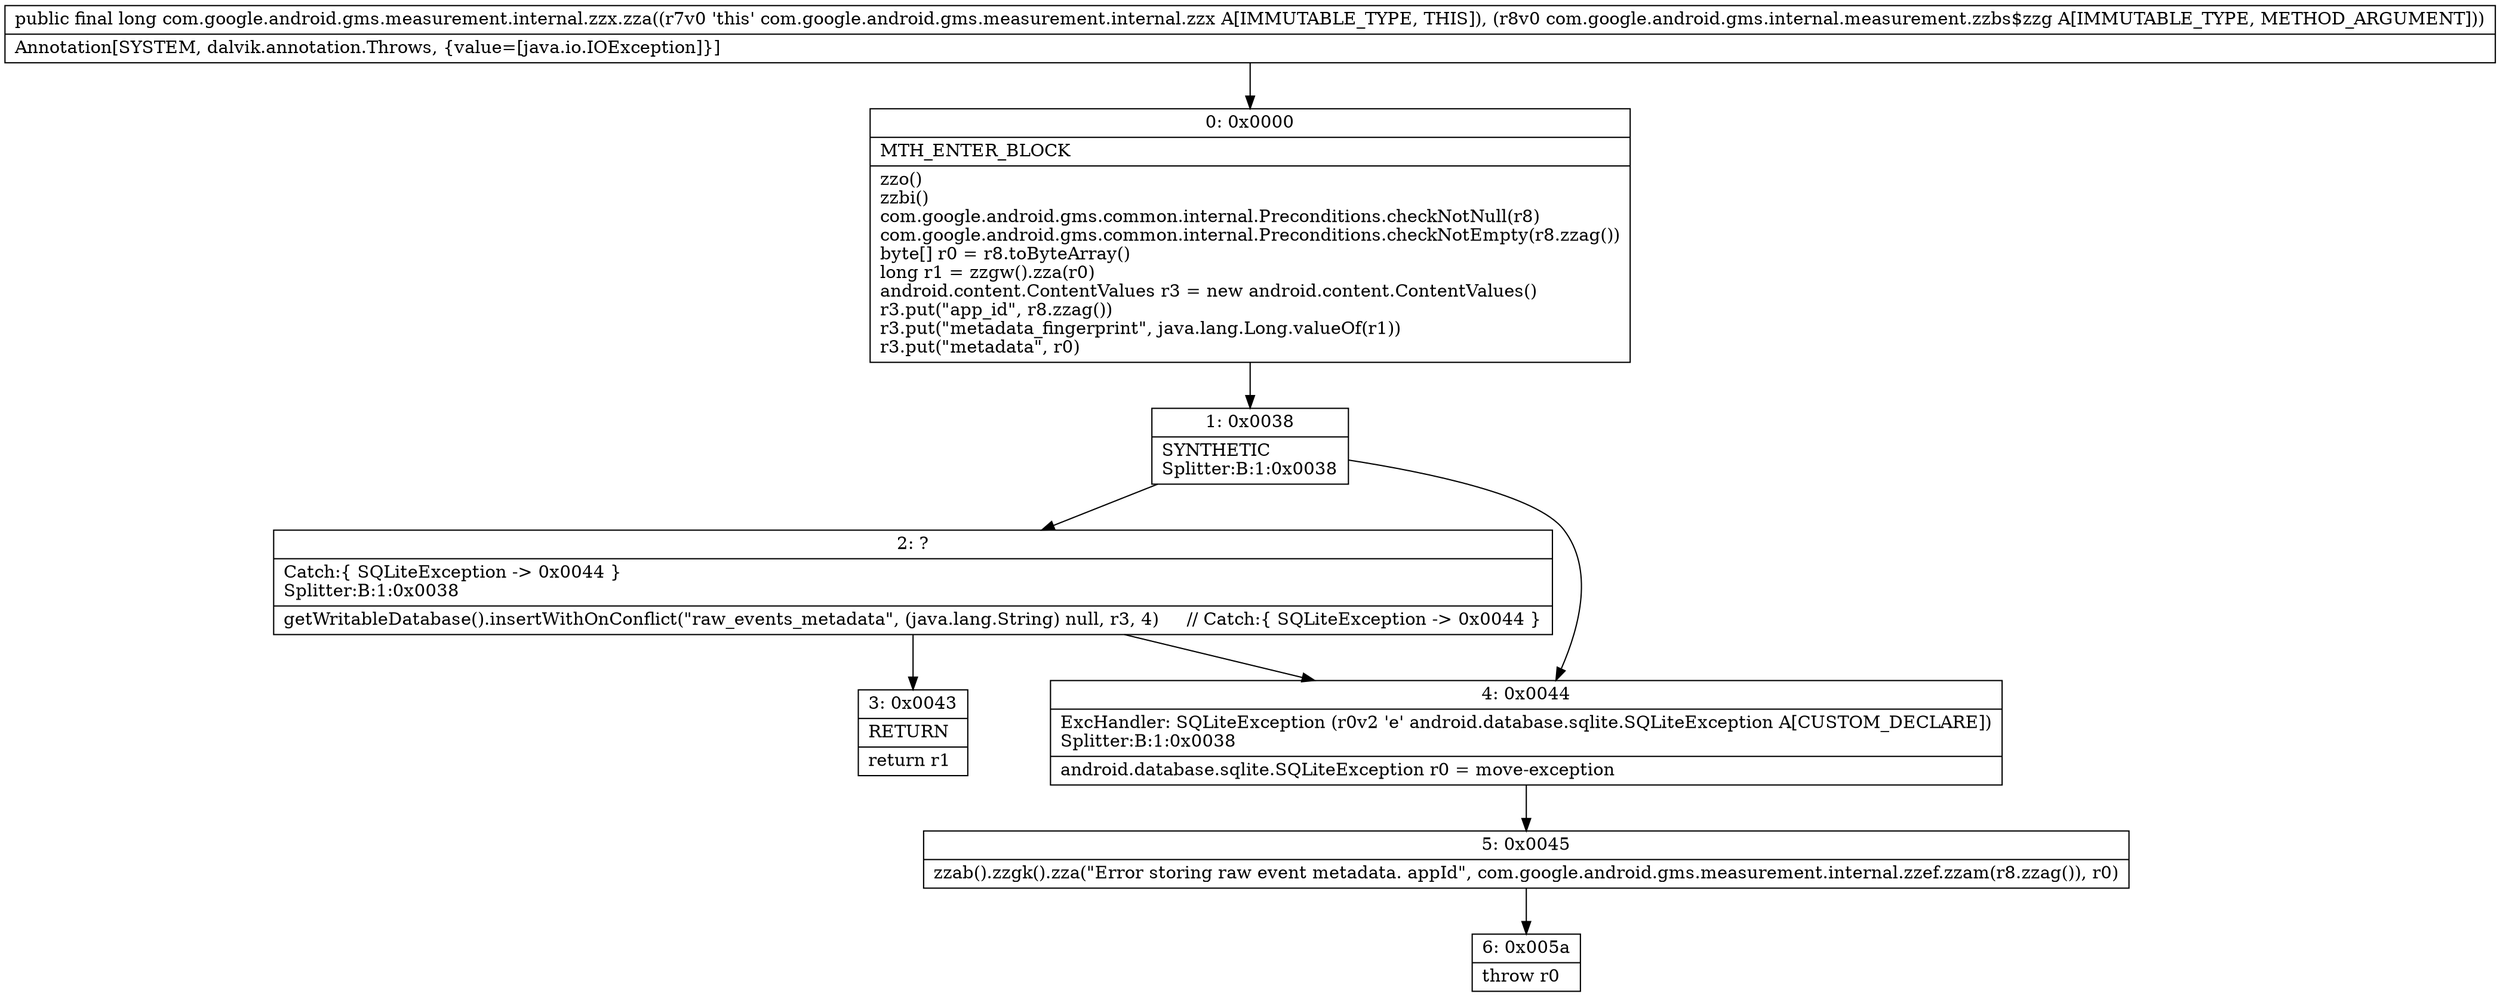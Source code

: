 digraph "CFG forcom.google.android.gms.measurement.internal.zzx.zza(Lcom\/google\/android\/gms\/internal\/measurement\/zzbs$zzg;)J" {
Node_0 [shape=record,label="{0\:\ 0x0000|MTH_ENTER_BLOCK\l|zzo()\lzzbi()\lcom.google.android.gms.common.internal.Preconditions.checkNotNull(r8)\lcom.google.android.gms.common.internal.Preconditions.checkNotEmpty(r8.zzag())\lbyte[] r0 = r8.toByteArray()\llong r1 = zzgw().zza(r0)\landroid.content.ContentValues r3 = new android.content.ContentValues()\lr3.put(\"app_id\", r8.zzag())\lr3.put(\"metadata_fingerprint\", java.lang.Long.valueOf(r1))\lr3.put(\"metadata\", r0)\l}"];
Node_1 [shape=record,label="{1\:\ 0x0038|SYNTHETIC\lSplitter:B:1:0x0038\l}"];
Node_2 [shape=record,label="{2\:\ ?|Catch:\{ SQLiteException \-\> 0x0044 \}\lSplitter:B:1:0x0038\l|getWritableDatabase().insertWithOnConflict(\"raw_events_metadata\", (java.lang.String) null, r3, 4)     \/\/ Catch:\{ SQLiteException \-\> 0x0044 \}\l}"];
Node_3 [shape=record,label="{3\:\ 0x0043|RETURN\l|return r1\l}"];
Node_4 [shape=record,label="{4\:\ 0x0044|ExcHandler: SQLiteException (r0v2 'e' android.database.sqlite.SQLiteException A[CUSTOM_DECLARE])\lSplitter:B:1:0x0038\l|android.database.sqlite.SQLiteException r0 = move\-exception\l}"];
Node_5 [shape=record,label="{5\:\ 0x0045|zzab().zzgk().zza(\"Error storing raw event metadata. appId\", com.google.android.gms.measurement.internal.zzef.zzam(r8.zzag()), r0)\l}"];
Node_6 [shape=record,label="{6\:\ 0x005a|throw r0\l}"];
MethodNode[shape=record,label="{public final long com.google.android.gms.measurement.internal.zzx.zza((r7v0 'this' com.google.android.gms.measurement.internal.zzx A[IMMUTABLE_TYPE, THIS]), (r8v0 com.google.android.gms.internal.measurement.zzbs$zzg A[IMMUTABLE_TYPE, METHOD_ARGUMENT]))  | Annotation[SYSTEM, dalvik.annotation.Throws, \{value=[java.io.IOException]\}]\l}"];
MethodNode -> Node_0;
Node_0 -> Node_1;
Node_1 -> Node_2;
Node_1 -> Node_4;
Node_2 -> Node_3;
Node_2 -> Node_4;
Node_4 -> Node_5;
Node_5 -> Node_6;
}

